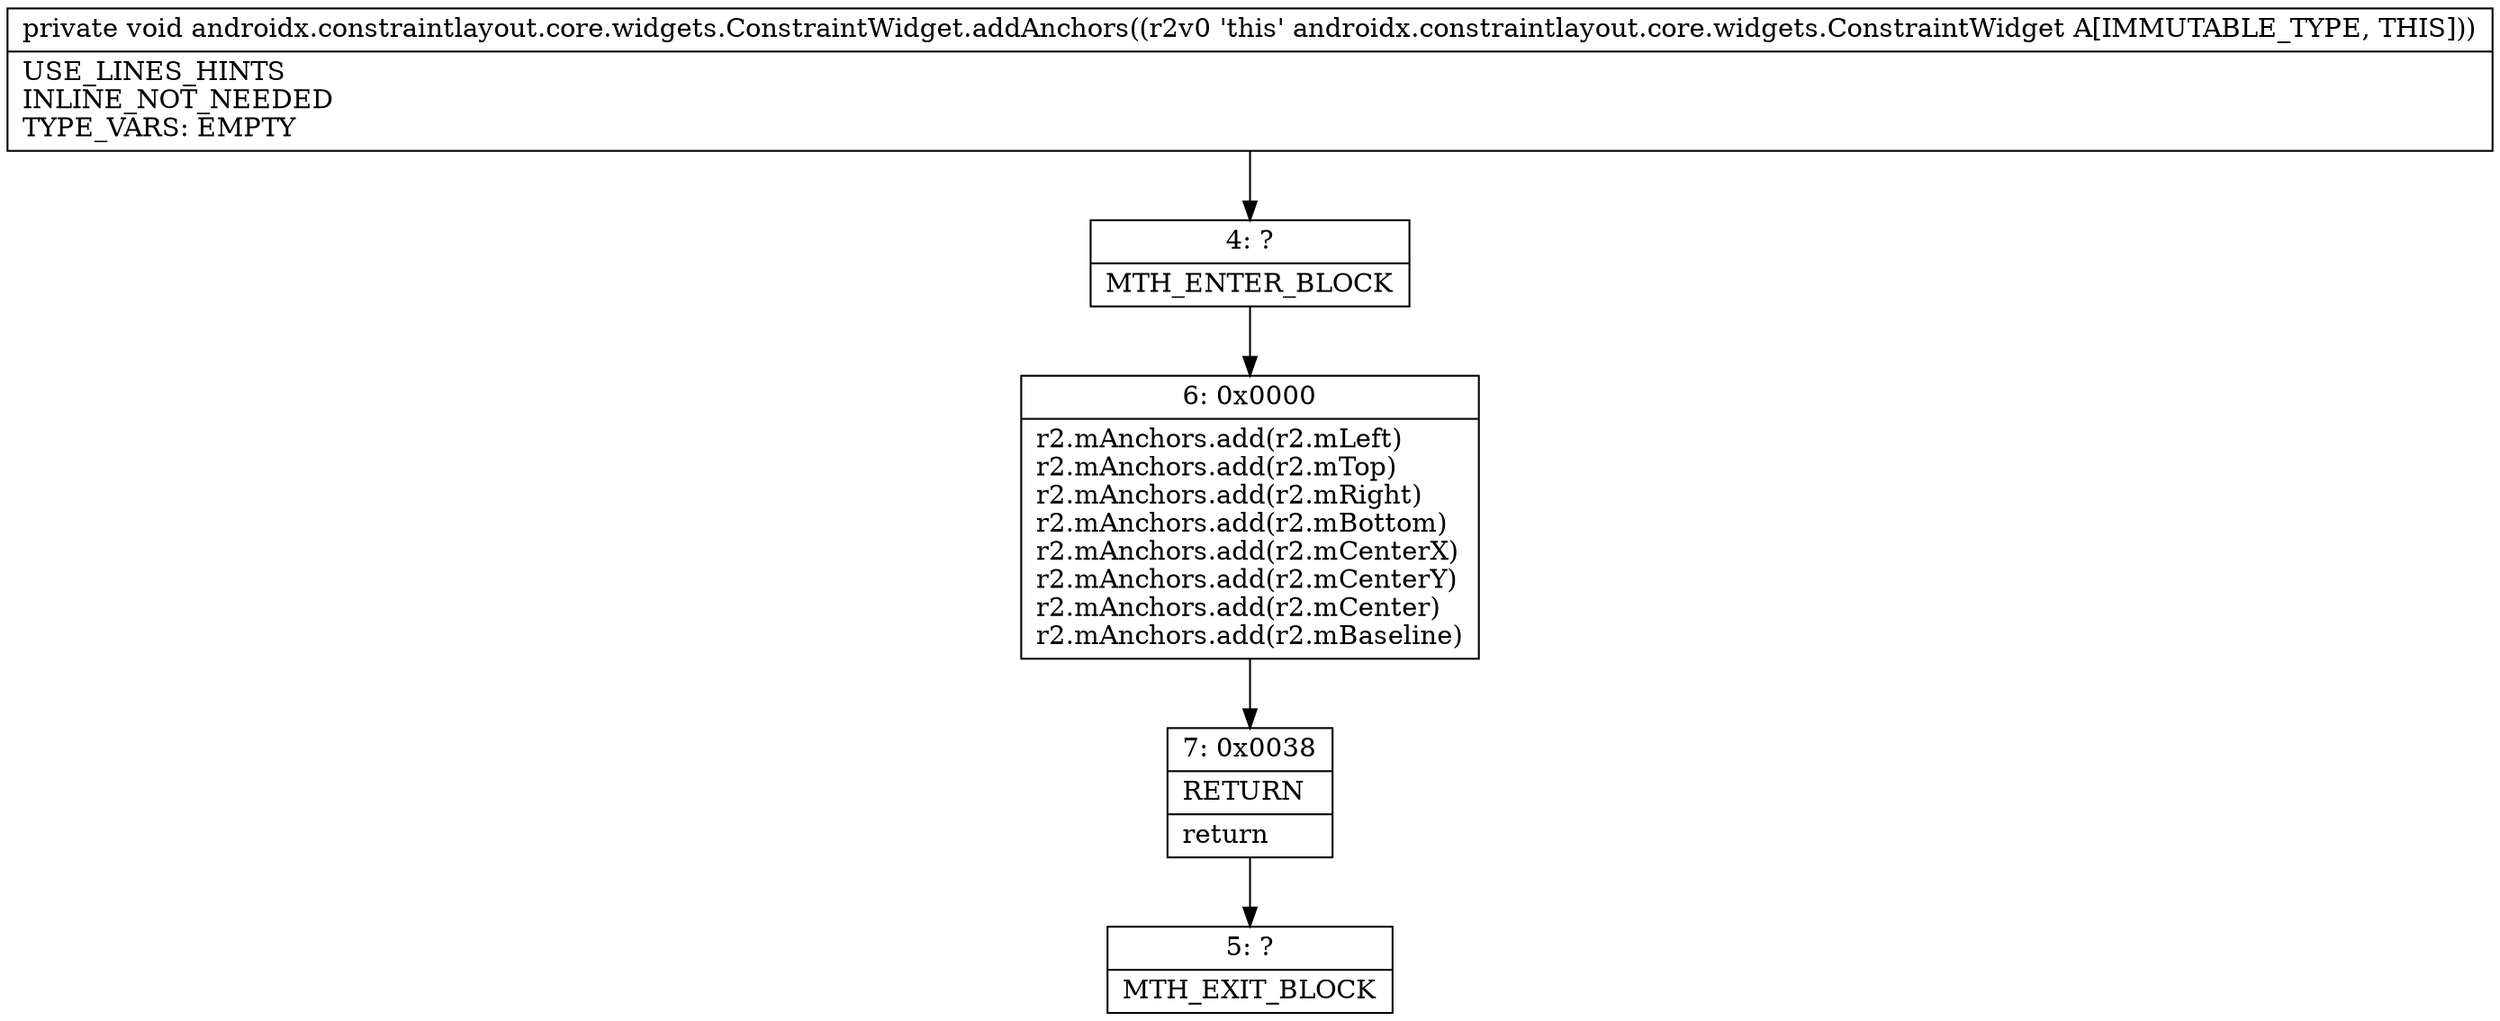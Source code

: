 digraph "CFG forandroidx.constraintlayout.core.widgets.ConstraintWidget.addAnchors()V" {
Node_4 [shape=record,label="{4\:\ ?|MTH_ENTER_BLOCK\l}"];
Node_6 [shape=record,label="{6\:\ 0x0000|r2.mAnchors.add(r2.mLeft)\lr2.mAnchors.add(r2.mTop)\lr2.mAnchors.add(r2.mRight)\lr2.mAnchors.add(r2.mBottom)\lr2.mAnchors.add(r2.mCenterX)\lr2.mAnchors.add(r2.mCenterY)\lr2.mAnchors.add(r2.mCenter)\lr2.mAnchors.add(r2.mBaseline)\l}"];
Node_7 [shape=record,label="{7\:\ 0x0038|RETURN\l|return\l}"];
Node_5 [shape=record,label="{5\:\ ?|MTH_EXIT_BLOCK\l}"];
MethodNode[shape=record,label="{private void androidx.constraintlayout.core.widgets.ConstraintWidget.addAnchors((r2v0 'this' androidx.constraintlayout.core.widgets.ConstraintWidget A[IMMUTABLE_TYPE, THIS]))  | USE_LINES_HINTS\lINLINE_NOT_NEEDED\lTYPE_VARS: EMPTY\l}"];
MethodNode -> Node_4;Node_4 -> Node_6;
Node_6 -> Node_7;
Node_7 -> Node_5;
}


